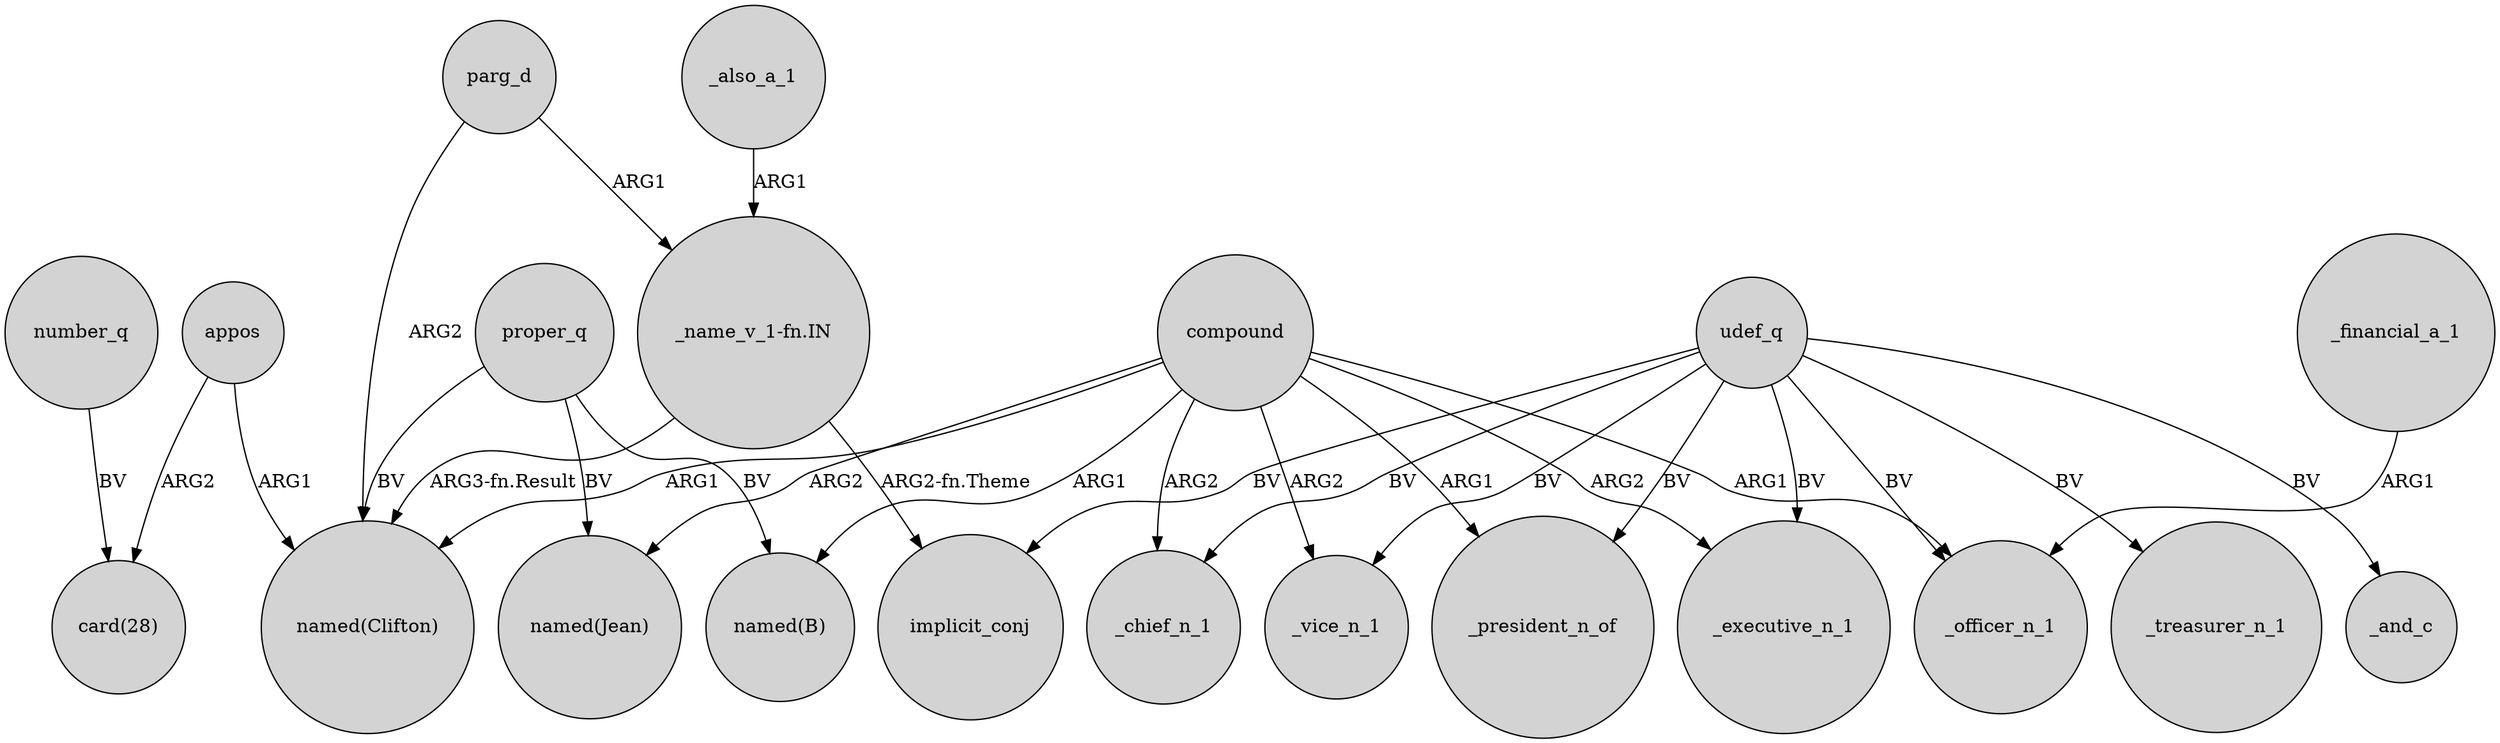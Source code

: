 digraph {
	node [shape=circle style=filled]
	compound -> _vice_n_1 [label=ARG2]
	appos -> "card(28)" [label=ARG2]
	udef_q -> _executive_n_1 [label=BV]
	appos -> "named(Clifton)" [label=ARG1]
	compound -> "named(Jean)" [label=ARG2]
	proper_q -> "named(B)" [label=BV]
	udef_q -> implicit_conj [label=BV]
	udef_q -> _vice_n_1 [label=BV]
	compound -> _chief_n_1 [label=ARG2]
	compound -> _officer_n_1 [label=ARG1]
	"_name_v_1-fn.IN" -> "named(Clifton)" [label="ARG3-fn.Result"]
	parg_d -> "named(Clifton)" [label=ARG2]
	udef_q -> _president_n_of [label=BV]
	compound -> _president_n_of [label=ARG1]
	udef_q -> _treasurer_n_1 [label=BV]
	udef_q -> _chief_n_1 [label=BV]
	udef_q -> _officer_n_1 [label=BV]
	proper_q -> "named(Jean)" [label=BV]
	compound -> "named(Clifton)" [label=ARG1]
	"_name_v_1-fn.IN" -> implicit_conj [label="ARG2-fn.Theme"]
	proper_q -> "named(Clifton)" [label=BV]
	compound -> "named(B)" [label=ARG1]
	compound -> _executive_n_1 [label=ARG2]
	udef_q -> _and_c [label=BV]
	_financial_a_1 -> _officer_n_1 [label=ARG1]
	number_q -> "card(28)" [label=BV]
	parg_d -> "_name_v_1-fn.IN" [label=ARG1]
	_also_a_1 -> "_name_v_1-fn.IN" [label=ARG1]
}
